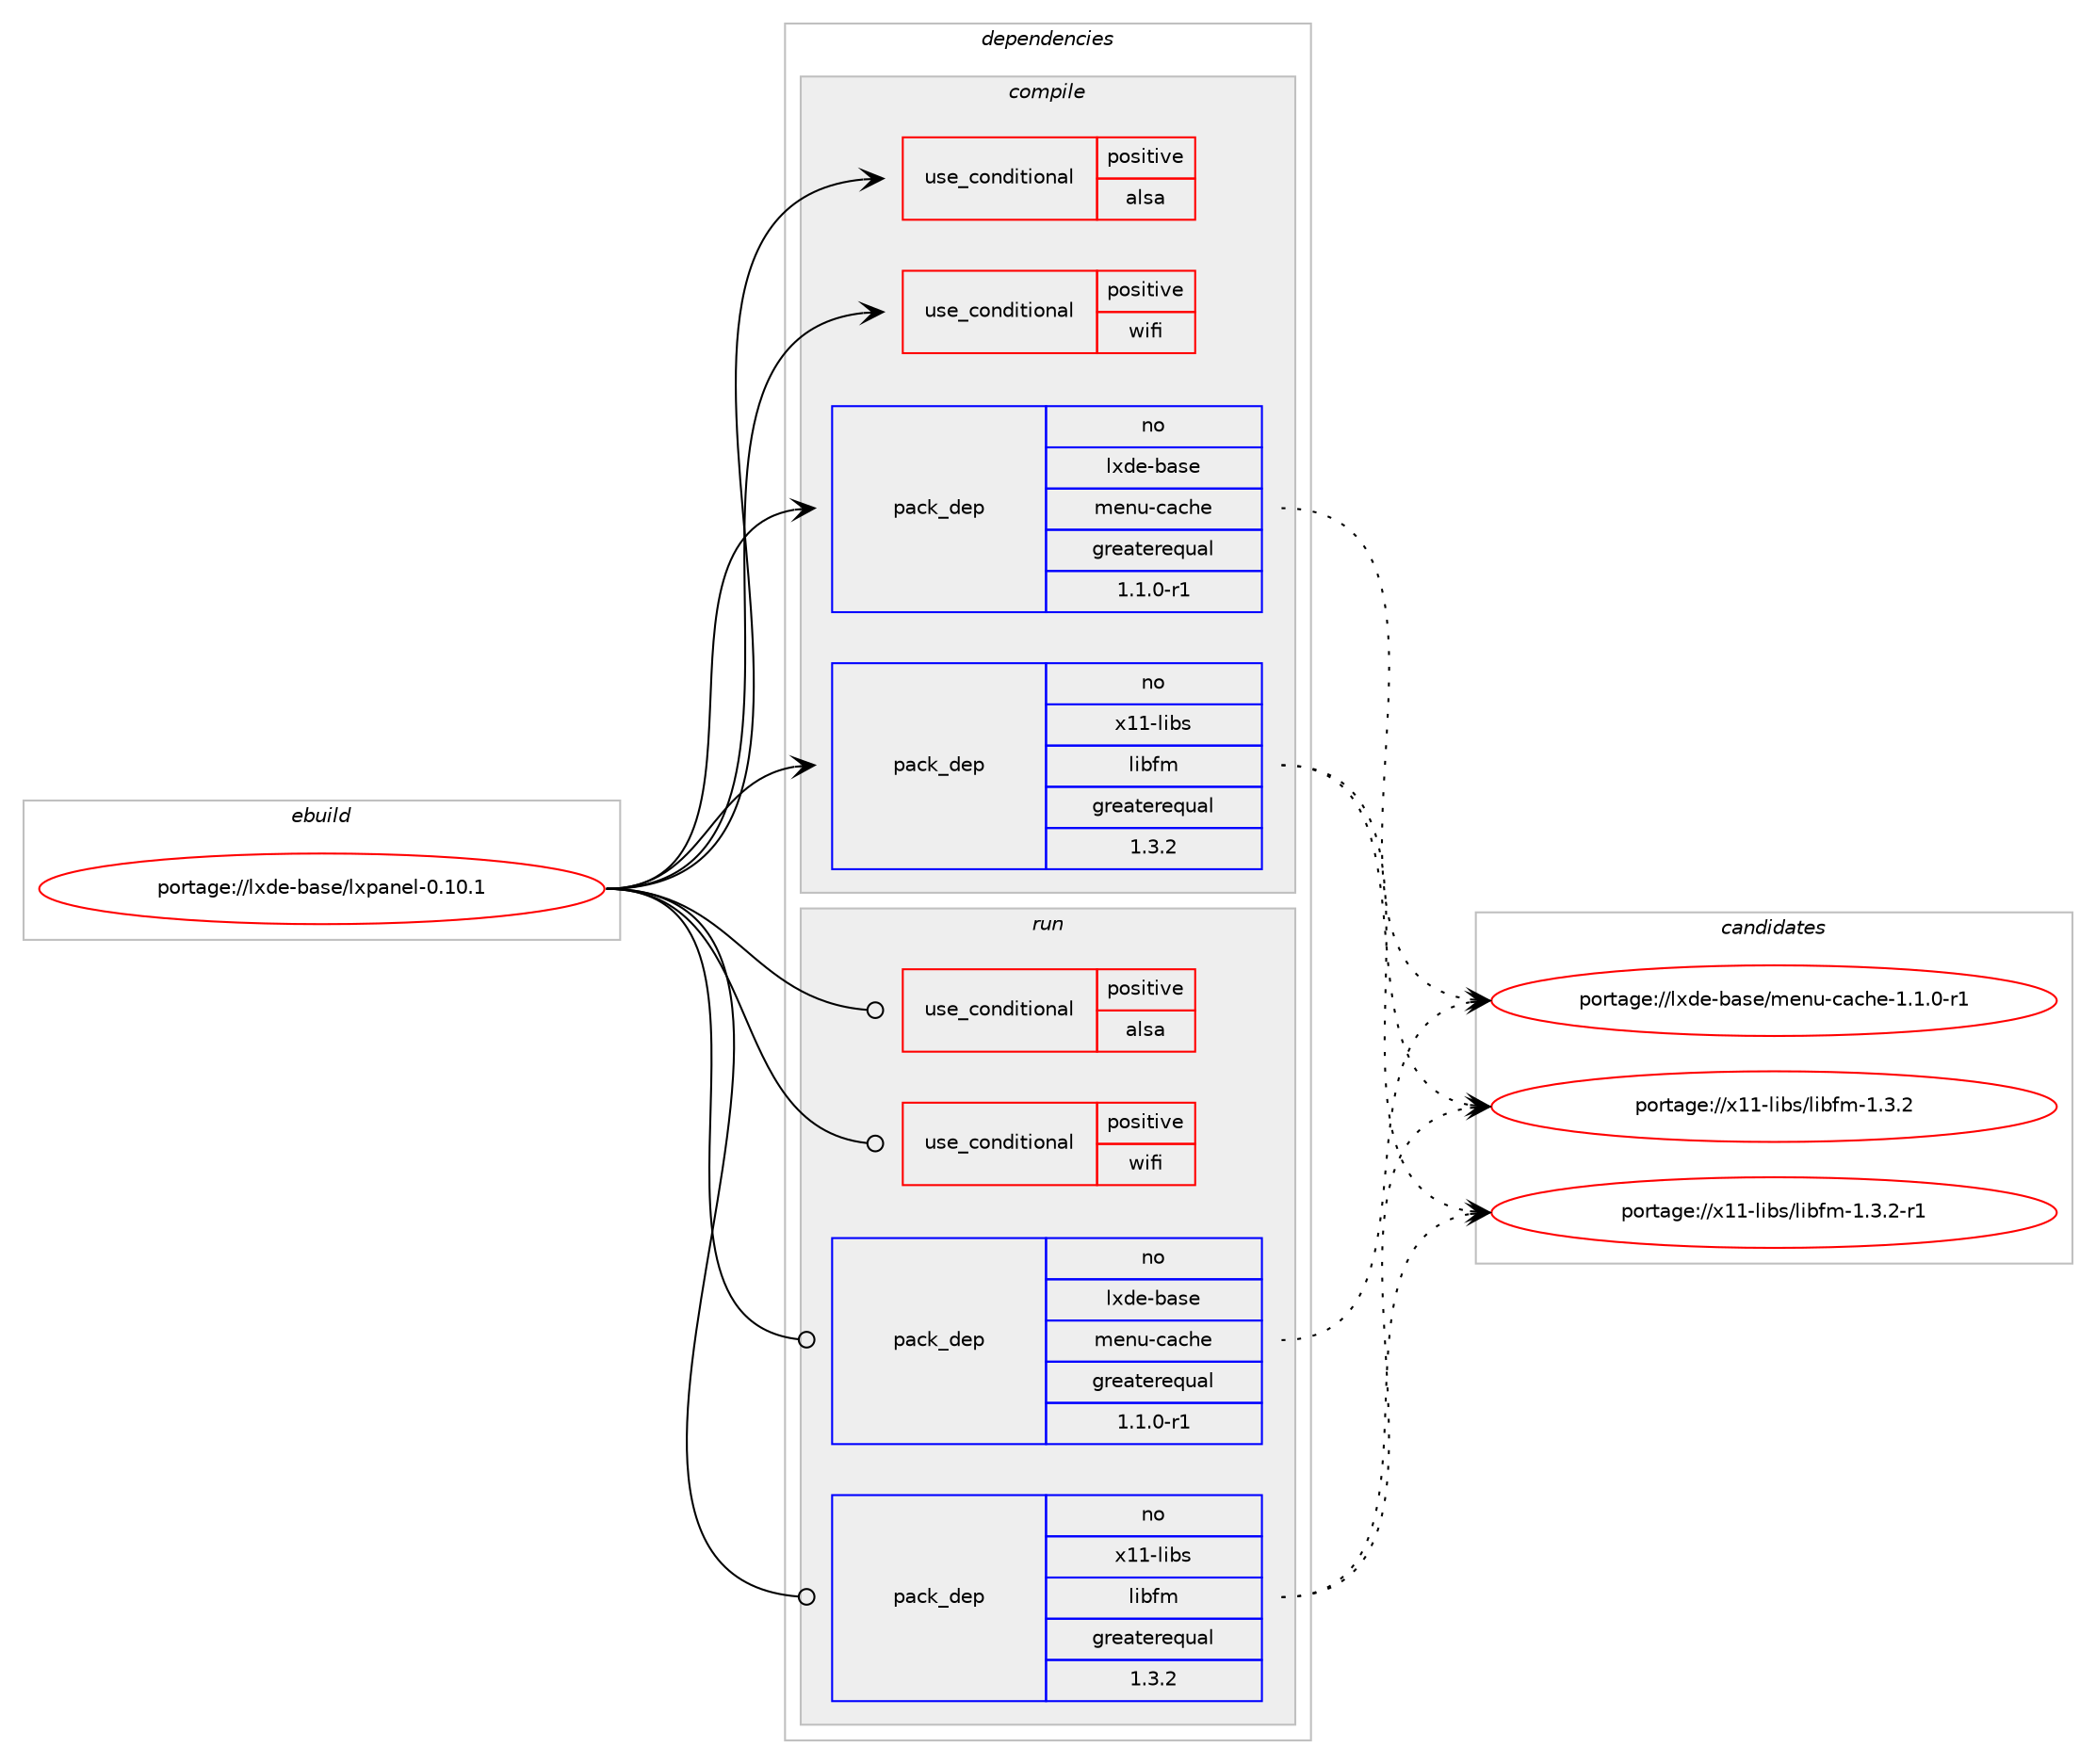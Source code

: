 digraph prolog {

# *************
# Graph options
# *************

newrank=true;
concentrate=true;
compound=true;
graph [rankdir=LR,fontname=Helvetica,fontsize=10,ranksep=1.5];#, ranksep=2.5, nodesep=0.2];
edge  [arrowhead=vee];
node  [fontname=Helvetica,fontsize=10];

# **********
# The ebuild
# **********

subgraph cluster_leftcol {
color=gray;
rank=same;
label=<<i>ebuild</i>>;
id [label="portage://lxde-base/lxpanel-0.10.1", color=red, width=4, href="../lxde-base/lxpanel-0.10.1.svg"];
}

# ****************
# The dependencies
# ****************

subgraph cluster_midcol {
color=gray;
label=<<i>dependencies</i>>;
subgraph cluster_compile {
fillcolor="#eeeeee";
style=filled;
label=<<i>compile</i>>;
subgraph cond67201 {
dependency143844 [label=<<TABLE BORDER="0" CELLBORDER="1" CELLSPACING="0" CELLPADDING="4"><TR><TD ROWSPAN="3" CELLPADDING="10">use_conditional</TD></TR><TR><TD>positive</TD></TR><TR><TD>alsa</TD></TR></TABLE>>, shape=none, color=red];
# *** BEGIN UNKNOWN DEPENDENCY TYPE (TODO) ***
# dependency143844 -> package_dependency(portage://lxde-base/lxpanel-0.10.1,install,no,media-libs,alsa-lib,none,[,,],[],[])
# *** END UNKNOWN DEPENDENCY TYPE (TODO) ***

}
id:e -> dependency143844:w [weight=20,style="solid",arrowhead="vee"];
subgraph cond67202 {
dependency143845 [label=<<TABLE BORDER="0" CELLBORDER="1" CELLSPACING="0" CELLPADDING="4"><TR><TD ROWSPAN="3" CELLPADDING="10">use_conditional</TD></TR><TR><TD>positive</TD></TR><TR><TD>wifi</TD></TR></TABLE>>, shape=none, color=red];
# *** BEGIN UNKNOWN DEPENDENCY TYPE (TODO) ***
# dependency143845 -> package_dependency(portage://lxde-base/lxpanel-0.10.1,install,no,net-wireless,wireless-tools,none,[,,],[],[])
# *** END UNKNOWN DEPENDENCY TYPE (TODO) ***

}
id:e -> dependency143845:w [weight=20,style="solid",arrowhead="vee"];
# *** BEGIN UNKNOWN DEPENDENCY TYPE (TODO) ***
# id -> package_dependency(portage://lxde-base/lxpanel-0.10.1,install,no,dev-libs,keybinder,none,[,,],[slot(3)],[])
# *** END UNKNOWN DEPENDENCY TYPE (TODO) ***

# *** BEGIN UNKNOWN DEPENDENCY TYPE (TODO) ***
# id -> package_dependency(portage://lxde-base/lxpanel-0.10.1,install,no,dev-util,desktop-file-utils,none,[,,],[],[])
# *** END UNKNOWN DEPENDENCY TYPE (TODO) ***

# *** BEGIN UNKNOWN DEPENDENCY TYPE (TODO) ***
# id -> package_dependency(portage://lxde-base/lxpanel-0.10.1,install,no,lxde-base,lxmenu-data,none,[,,],[],[])
# *** END UNKNOWN DEPENDENCY TYPE (TODO) ***

subgraph pack74471 {
dependency143846 [label=<<TABLE BORDER="0" CELLBORDER="1" CELLSPACING="0" CELLPADDING="4" WIDTH="220"><TR><TD ROWSPAN="6" CELLPADDING="30">pack_dep</TD></TR><TR><TD WIDTH="110">no</TD></TR><TR><TD>lxde-base</TD></TR><TR><TD>menu-cache</TD></TR><TR><TD>greaterequal</TD></TR><TR><TD>1.1.0-r1</TD></TR></TABLE>>, shape=none, color=blue];
}
id:e -> dependency143846:w [weight=20,style="solid",arrowhead="vee"];
# *** BEGIN UNKNOWN DEPENDENCY TYPE (TODO) ***
# id -> package_dependency(portage://lxde-base/lxpanel-0.10.1,install,no,x11-libs,cairo,none,[,,],[],[])
# *** END UNKNOWN DEPENDENCY TYPE (TODO) ***

# *** BEGIN UNKNOWN DEPENDENCY TYPE (TODO) ***
# id -> package_dependency(portage://lxde-base/lxpanel-0.10.1,install,no,x11-libs,gdk-pixbuf,none,[,,],[],[])
# *** END UNKNOWN DEPENDENCY TYPE (TODO) ***

# *** BEGIN UNKNOWN DEPENDENCY TYPE (TODO) ***
# id -> package_dependency(portage://lxde-base/lxpanel-0.10.1,install,no,x11-libs,gtk+,none,[,,],[slot(3)],[])
# *** END UNKNOWN DEPENDENCY TYPE (TODO) ***

# *** BEGIN UNKNOWN DEPENDENCY TYPE (TODO) ***
# id -> package_dependency(portage://lxde-base/lxpanel-0.10.1,install,no,x11-libs,libX11,none,[,,],[],[])
# *** END UNKNOWN DEPENDENCY TYPE (TODO) ***

# *** BEGIN UNKNOWN DEPENDENCY TYPE (TODO) ***
# id -> package_dependency(portage://lxde-base/lxpanel-0.10.1,install,no,x11-libs,libXmu,none,[,,],[],[])
# *** END UNKNOWN DEPENDENCY TYPE (TODO) ***

# *** BEGIN UNKNOWN DEPENDENCY TYPE (TODO) ***
# id -> package_dependency(portage://lxde-base/lxpanel-0.10.1,install,no,x11-libs,libXpm,none,[,,],[],[])
# *** END UNKNOWN DEPENDENCY TYPE (TODO) ***

subgraph pack74472 {
dependency143847 [label=<<TABLE BORDER="0" CELLBORDER="1" CELLSPACING="0" CELLPADDING="4" WIDTH="220"><TR><TD ROWSPAN="6" CELLPADDING="30">pack_dep</TD></TR><TR><TD WIDTH="110">no</TD></TR><TR><TD>x11-libs</TD></TR><TR><TD>libfm</TD></TR><TR><TD>greaterequal</TD></TR><TR><TD>1.3.2</TD></TR></TABLE>>, shape=none, color=blue];
}
id:e -> dependency143847:w [weight=20,style="solid",arrowhead="vee"];
# *** BEGIN UNKNOWN DEPENDENCY TYPE (TODO) ***
# id -> package_dependency(portage://lxde-base/lxpanel-0.10.1,install,no,x11-libs,libwnck,none,[,,],[slot(3)],[])
# *** END UNKNOWN DEPENDENCY TYPE (TODO) ***

# *** BEGIN UNKNOWN DEPENDENCY TYPE (TODO) ***
# id -> package_dependency(portage://lxde-base/lxpanel-0.10.1,install,no,x11-misc,shared-mime-info,none,[,,],[],[])
# *** END UNKNOWN DEPENDENCY TYPE (TODO) ***

}
subgraph cluster_compileandrun {
fillcolor="#eeeeee";
style=filled;
label=<<i>compile and run</i>>;
}
subgraph cluster_run {
fillcolor="#eeeeee";
style=filled;
label=<<i>run</i>>;
subgraph cond67203 {
dependency143848 [label=<<TABLE BORDER="0" CELLBORDER="1" CELLSPACING="0" CELLPADDING="4"><TR><TD ROWSPAN="3" CELLPADDING="10">use_conditional</TD></TR><TR><TD>positive</TD></TR><TR><TD>alsa</TD></TR></TABLE>>, shape=none, color=red];
# *** BEGIN UNKNOWN DEPENDENCY TYPE (TODO) ***
# dependency143848 -> package_dependency(portage://lxde-base/lxpanel-0.10.1,run,no,media-libs,alsa-lib,none,[,,],[],[])
# *** END UNKNOWN DEPENDENCY TYPE (TODO) ***

}
id:e -> dependency143848:w [weight=20,style="solid",arrowhead="odot"];
subgraph cond67204 {
dependency143849 [label=<<TABLE BORDER="0" CELLBORDER="1" CELLSPACING="0" CELLPADDING="4"><TR><TD ROWSPAN="3" CELLPADDING="10">use_conditional</TD></TR><TR><TD>positive</TD></TR><TR><TD>wifi</TD></TR></TABLE>>, shape=none, color=red];
# *** BEGIN UNKNOWN DEPENDENCY TYPE (TODO) ***
# dependency143849 -> package_dependency(portage://lxde-base/lxpanel-0.10.1,run,no,net-wireless,wireless-tools,none,[,,],[],[])
# *** END UNKNOWN DEPENDENCY TYPE (TODO) ***

}
id:e -> dependency143849:w [weight=20,style="solid",arrowhead="odot"];
# *** BEGIN UNKNOWN DEPENDENCY TYPE (TODO) ***
# id -> package_dependency(portage://lxde-base/lxpanel-0.10.1,run,no,dev-libs,keybinder,none,[,,],[slot(3)],[])
# *** END UNKNOWN DEPENDENCY TYPE (TODO) ***

# *** BEGIN UNKNOWN DEPENDENCY TYPE (TODO) ***
# id -> package_dependency(portage://lxde-base/lxpanel-0.10.1,run,no,lxde-base,lxmenu-data,none,[,,],[],[])
# *** END UNKNOWN DEPENDENCY TYPE (TODO) ***

subgraph pack74473 {
dependency143850 [label=<<TABLE BORDER="0" CELLBORDER="1" CELLSPACING="0" CELLPADDING="4" WIDTH="220"><TR><TD ROWSPAN="6" CELLPADDING="30">pack_dep</TD></TR><TR><TD WIDTH="110">no</TD></TR><TR><TD>lxde-base</TD></TR><TR><TD>menu-cache</TD></TR><TR><TD>greaterequal</TD></TR><TR><TD>1.1.0-r1</TD></TR></TABLE>>, shape=none, color=blue];
}
id:e -> dependency143850:w [weight=20,style="solid",arrowhead="odot"];
# *** BEGIN UNKNOWN DEPENDENCY TYPE (TODO) ***
# id -> package_dependency(portage://lxde-base/lxpanel-0.10.1,run,no,x11-libs,cairo,none,[,,],[],[])
# *** END UNKNOWN DEPENDENCY TYPE (TODO) ***

# *** BEGIN UNKNOWN DEPENDENCY TYPE (TODO) ***
# id -> package_dependency(portage://lxde-base/lxpanel-0.10.1,run,no,x11-libs,gdk-pixbuf,none,[,,],[],[])
# *** END UNKNOWN DEPENDENCY TYPE (TODO) ***

# *** BEGIN UNKNOWN DEPENDENCY TYPE (TODO) ***
# id -> package_dependency(portage://lxde-base/lxpanel-0.10.1,run,no,x11-libs,gtk+,none,[,,],[slot(3)],[])
# *** END UNKNOWN DEPENDENCY TYPE (TODO) ***

# *** BEGIN UNKNOWN DEPENDENCY TYPE (TODO) ***
# id -> package_dependency(portage://lxde-base/lxpanel-0.10.1,run,no,x11-libs,libX11,none,[,,],[],[])
# *** END UNKNOWN DEPENDENCY TYPE (TODO) ***

# *** BEGIN UNKNOWN DEPENDENCY TYPE (TODO) ***
# id -> package_dependency(portage://lxde-base/lxpanel-0.10.1,run,no,x11-libs,libXmu,none,[,,],[],[])
# *** END UNKNOWN DEPENDENCY TYPE (TODO) ***

# *** BEGIN UNKNOWN DEPENDENCY TYPE (TODO) ***
# id -> package_dependency(portage://lxde-base/lxpanel-0.10.1,run,no,x11-libs,libXpm,none,[,,],[],[])
# *** END UNKNOWN DEPENDENCY TYPE (TODO) ***

subgraph pack74474 {
dependency143851 [label=<<TABLE BORDER="0" CELLBORDER="1" CELLSPACING="0" CELLPADDING="4" WIDTH="220"><TR><TD ROWSPAN="6" CELLPADDING="30">pack_dep</TD></TR><TR><TD WIDTH="110">no</TD></TR><TR><TD>x11-libs</TD></TR><TR><TD>libfm</TD></TR><TR><TD>greaterequal</TD></TR><TR><TD>1.3.2</TD></TR></TABLE>>, shape=none, color=blue];
}
id:e -> dependency143851:w [weight=20,style="solid",arrowhead="odot"];
# *** BEGIN UNKNOWN DEPENDENCY TYPE (TODO) ***
# id -> package_dependency(portage://lxde-base/lxpanel-0.10.1,run,no,x11-libs,libwnck,none,[,,],[slot(3)],[])
# *** END UNKNOWN DEPENDENCY TYPE (TODO) ***

}
}

# **************
# The candidates
# **************

subgraph cluster_choices {
rank=same;
color=gray;
label=<<i>candidates</i>>;

subgraph choice74471 {
color=black;
nodesep=1;
choice10812010010145989711510147109101110117459997991041014549464946484511449 [label="portage://lxde-base/menu-cache-1.1.0-r1", color=red, width=4,href="../lxde-base/menu-cache-1.1.0-r1.svg"];
dependency143846:e -> choice10812010010145989711510147109101110117459997991041014549464946484511449:w [style=dotted,weight="100"];
}
subgraph choice74472 {
color=black;
nodesep=1;
choice120494945108105981154710810598102109454946514650 [label="portage://x11-libs/libfm-1.3.2", color=red, width=4,href="../x11-libs/libfm-1.3.2.svg"];
choice1204949451081059811547108105981021094549465146504511449 [label="portage://x11-libs/libfm-1.3.2-r1", color=red, width=4,href="../x11-libs/libfm-1.3.2-r1.svg"];
dependency143847:e -> choice120494945108105981154710810598102109454946514650:w [style=dotted,weight="100"];
dependency143847:e -> choice1204949451081059811547108105981021094549465146504511449:w [style=dotted,weight="100"];
}
subgraph choice74473 {
color=black;
nodesep=1;
choice10812010010145989711510147109101110117459997991041014549464946484511449 [label="portage://lxde-base/menu-cache-1.1.0-r1", color=red, width=4,href="../lxde-base/menu-cache-1.1.0-r1.svg"];
dependency143850:e -> choice10812010010145989711510147109101110117459997991041014549464946484511449:w [style=dotted,weight="100"];
}
subgraph choice74474 {
color=black;
nodesep=1;
choice120494945108105981154710810598102109454946514650 [label="portage://x11-libs/libfm-1.3.2", color=red, width=4,href="../x11-libs/libfm-1.3.2.svg"];
choice1204949451081059811547108105981021094549465146504511449 [label="portage://x11-libs/libfm-1.3.2-r1", color=red, width=4,href="../x11-libs/libfm-1.3.2-r1.svg"];
dependency143851:e -> choice120494945108105981154710810598102109454946514650:w [style=dotted,weight="100"];
dependency143851:e -> choice1204949451081059811547108105981021094549465146504511449:w [style=dotted,weight="100"];
}
}

}
